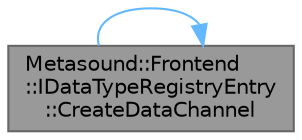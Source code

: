 digraph "Metasound::Frontend::IDataTypeRegistryEntry::CreateDataChannel"
{
 // INTERACTIVE_SVG=YES
 // LATEX_PDF_SIZE
  bgcolor="transparent";
  edge [fontname=Helvetica,fontsize=10,labelfontname=Helvetica,labelfontsize=10];
  node [fontname=Helvetica,fontsize=10,shape=box,height=0.2,width=0.4];
  rankdir="LR";
  Node1 [id="Node000001",label="Metasound::Frontend\l::IDataTypeRegistryEntry\l::CreateDataChannel",height=0.2,width=0.4,color="gray40", fillcolor="grey60", style="filled", fontcolor="black",tooltip="Create a data channel for transmission."];
  Node1 -> Node1 [id="edge1_Node000001_Node000001",color="steelblue1",style="solid",tooltip=" "];
}

